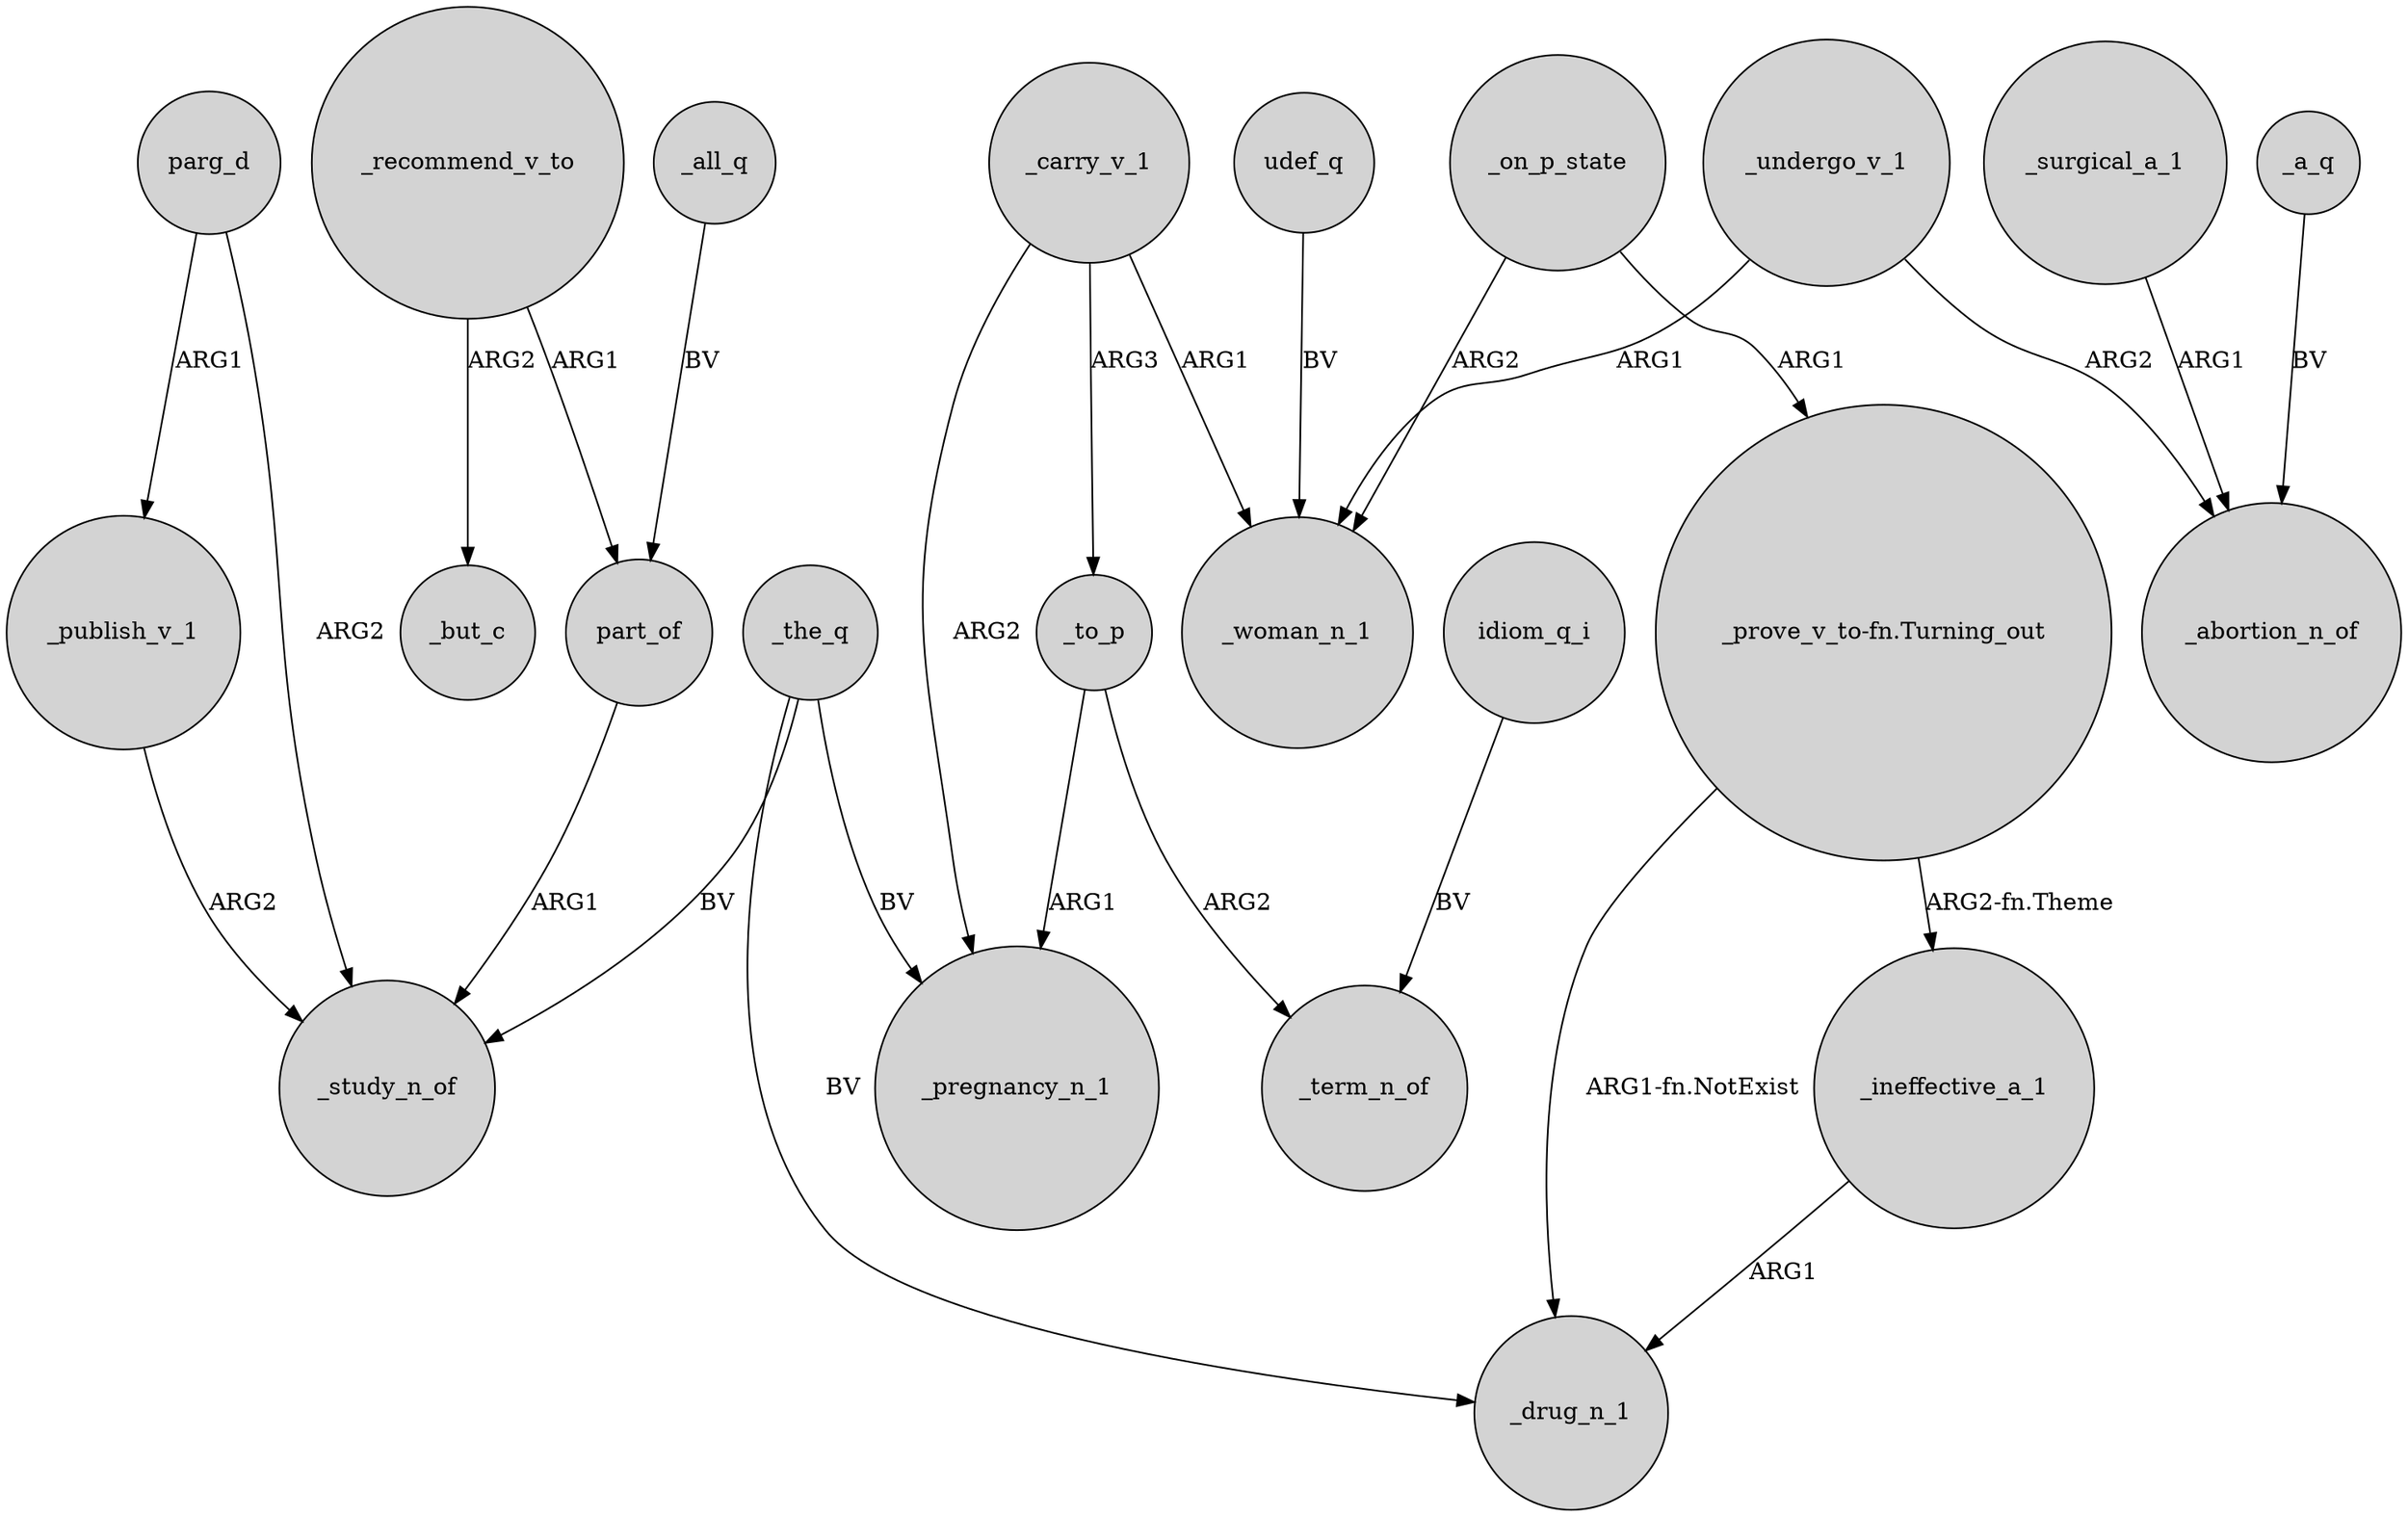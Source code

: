 digraph {
	node [shape=circle style=filled]
	_the_q -> _study_n_of [label=BV]
	_the_q -> _pregnancy_n_1 [label=BV]
	_recommend_v_to -> _but_c [label=ARG2]
	_carry_v_1 -> _woman_n_1 [label=ARG1]
	_all_q -> part_of [label=BV]
	udef_q -> _woman_n_1 [label=BV]
	parg_d -> _study_n_of [label=ARG2]
	_to_p -> _term_n_of [label=ARG2]
	_carry_v_1 -> _to_p [label=ARG3]
	"_prove_v_to-fn.Turning_out" -> _drug_n_1 [label="ARG1-fn.NotExist"]
	_publish_v_1 -> _study_n_of [label=ARG2]
	part_of -> _study_n_of [label=ARG1]
	_the_q -> _drug_n_1 [label=BV]
	_undergo_v_1 -> _abortion_n_of [label=ARG2]
	parg_d -> _publish_v_1 [label=ARG1]
	_recommend_v_to -> part_of [label=ARG1]
	_on_p_state -> "_prove_v_to-fn.Turning_out" [label=ARG1]
	_undergo_v_1 -> _woman_n_1 [label=ARG1]
	"_prove_v_to-fn.Turning_out" -> _ineffective_a_1 [label="ARG2-fn.Theme"]
	_ineffective_a_1 -> _drug_n_1 [label=ARG1]
	idiom_q_i -> _term_n_of [label=BV]
	_on_p_state -> _woman_n_1 [label=ARG2]
	_to_p -> _pregnancy_n_1 [label=ARG1]
	_a_q -> _abortion_n_of [label=BV]
	_carry_v_1 -> _pregnancy_n_1 [label=ARG2]
	_surgical_a_1 -> _abortion_n_of [label=ARG1]
}
